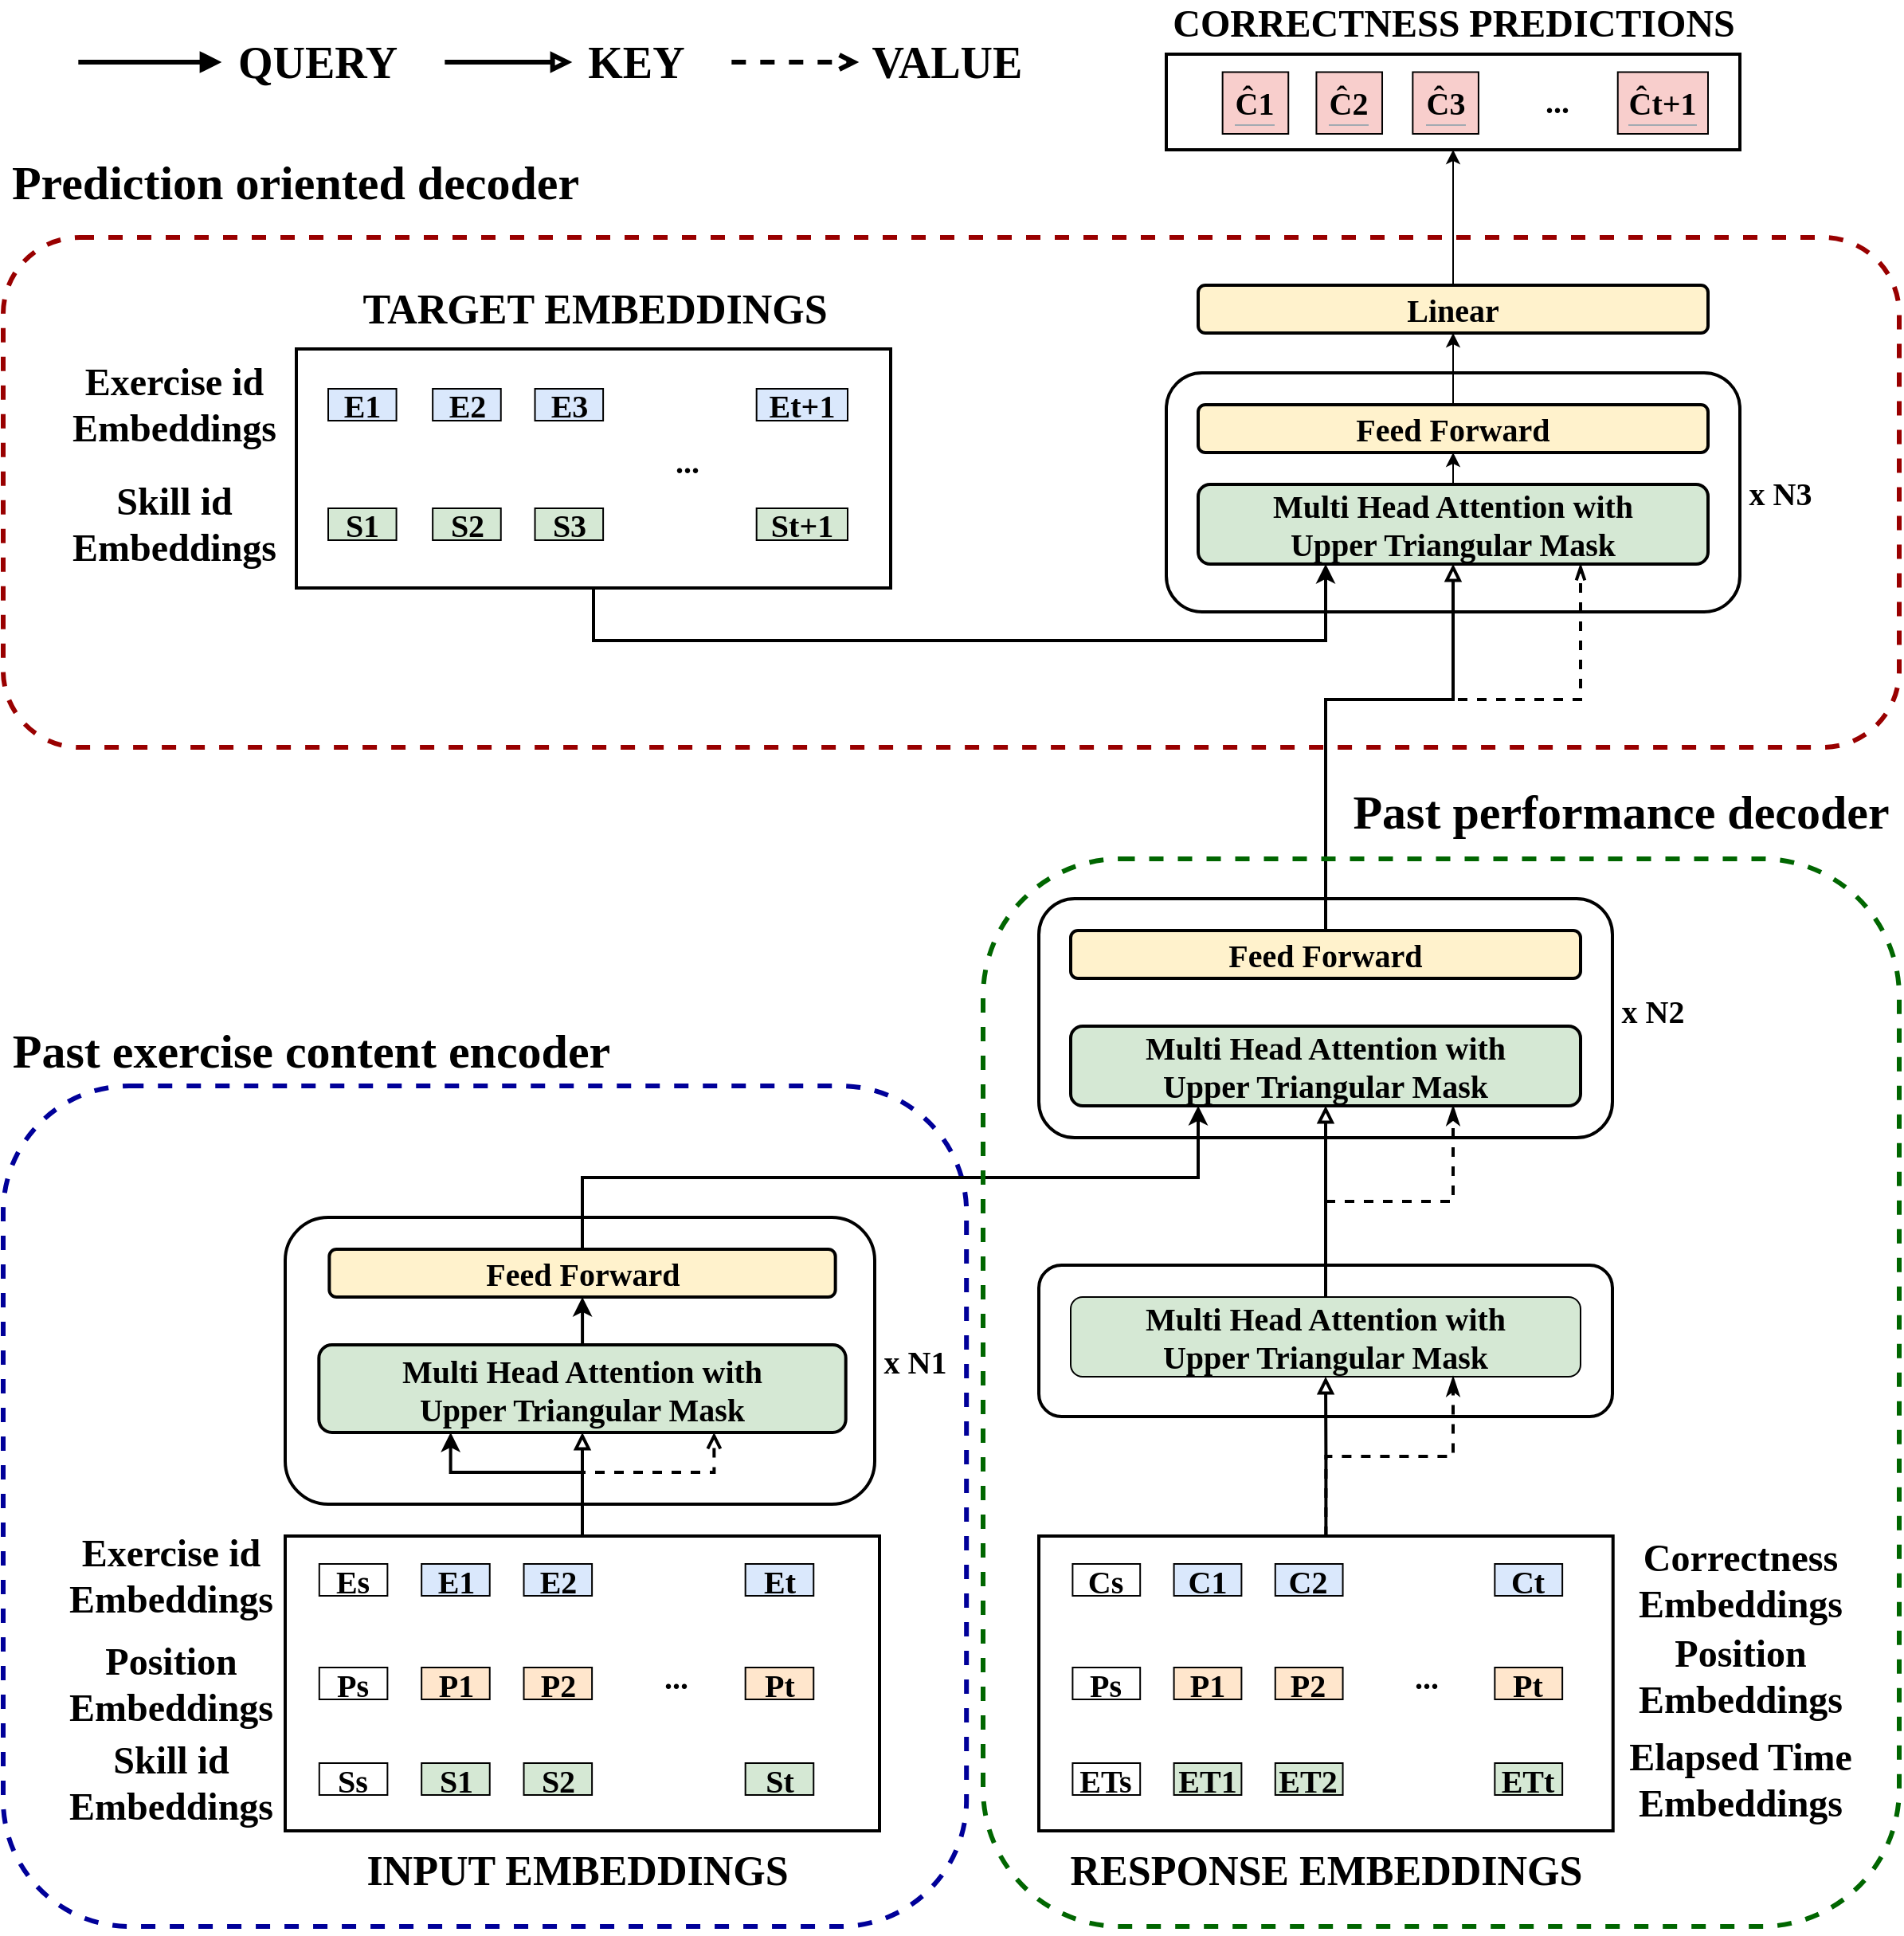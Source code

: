 <mxfile version="17.1.5" type="device"><diagram id="gwHiqtTbR_llykzqeibE" name="Page-1"><mxGraphModel dx="1730" dy="2024" grid="1" gridSize="10" guides="1" tooltips="1" connect="1" arrows="1" fold="1" page="1" pageScale="1" pageWidth="827" pageHeight="1169" math="0" shadow="0"><root><mxCell id="0"/><mxCell id="1" parent="0"/><mxCell id="Je82WPipfT4PYeHnBN-o-1" value="" style="rounded=1;whiteSpace=wrap;html=1;fillColor=none;strokeColor=#000099;strokeWidth=3;dashed=1;sketch=0;fontFamily=Times New Roman;fontSize=20;" vertex="1" parent="1"><mxGeometry x="560" y="-487.5" width="604.59" height="527.5" as="geometry"/></mxCell><mxCell id="Je82WPipfT4PYeHnBN-o-2" value="" style="rounded=0;whiteSpace=wrap;html=1;strokeColor=#000000;fontSize=20;fontStyle=1;sketch=0;fontFamily=Times New Roman;container=0;strokeWidth=2;" vertex="1" parent="1"><mxGeometry x="737" y="-205" width="373" height="185" as="geometry"/></mxCell><mxCell id="Je82WPipfT4PYeHnBN-o-3" value="" style="endArrow=block;html=1;rounded=0;fontFamily=Times New Roman;fontSize=28;strokeColor=#000000;endFill=1;fontStyle=1;strokeWidth=3;" edge="1" parent="1"><mxGeometry width="50" height="50" relative="1" as="geometry"><mxPoint x="607.16" y="-1130" as="sourcePoint"/><mxPoint x="697.16" y="-1130" as="targetPoint"/></mxGeometry></mxCell><mxCell id="Je82WPipfT4PYeHnBN-o-4" value="" style="endArrow=block;html=1;rounded=0;fontFamily=Times New Roman;fontSize=28;strokeColor=#000000;endFill=0;fontStyle=1;strokeWidth=3;" edge="1" parent="1"><mxGeometry width="50" height="50" relative="1" as="geometry"><mxPoint x="837.16" y="-1130" as="sourcePoint"/><mxPoint x="917.16" y="-1130" as="targetPoint"/></mxGeometry></mxCell><mxCell id="Je82WPipfT4PYeHnBN-o-5" value="" style="endArrow=open;html=1;rounded=0;dashed=1;fontFamily=Times New Roman;fontSize=28;strokeColor=#000000;endFill=0;fontStyle=1;strokeWidth=3;" edge="1" parent="1"><mxGeometry width="50" height="50" relative="1" as="geometry"><mxPoint x="1017.16" y="-1130" as="sourcePoint"/><mxPoint x="1097.16" y="-1130" as="targetPoint"/></mxGeometry></mxCell><mxCell id="Je82WPipfT4PYeHnBN-o-6" value="QUERY" style="text;html=1;align=center;verticalAlign=middle;resizable=0;points=[];autosize=1;strokeColor=none;fillColor=none;fontSize=28;fontStyle=1;fontFamily=Times New Roman;" vertex="1" parent="1"><mxGeometry x="697.0" y="-1150" width="120" height="40" as="geometry"/></mxCell><mxCell id="Je82WPipfT4PYeHnBN-o-7" value="KEY" style="text;html=1;align=center;verticalAlign=middle;resizable=0;points=[];autosize=1;strokeColor=none;fillColor=none;fontSize=28;fontStyle=1;fontFamily=Times New Roman;" vertex="1" parent="1"><mxGeometry x="917.16" y="-1150" width="80" height="40" as="geometry"/></mxCell><mxCell id="Je82WPipfT4PYeHnBN-o-8" value="VALUE" style="text;html=1;align=center;verticalAlign=middle;resizable=0;points=[];autosize=1;strokeColor=none;fillColor=none;fontSize=28;fontStyle=1;fontFamily=Times New Roman;" vertex="1" parent="1"><mxGeometry x="1097.34" y="-1150" width="110" height="40" as="geometry"/></mxCell><mxCell id="Je82WPipfT4PYeHnBN-o-9" style="edgeStyle=orthogonalEdgeStyle;rounded=0;orthogonalLoop=1;jettySize=auto;html=1;entryX=0.5;entryY=1;entryDx=0;entryDy=0;endArrow=classic;endFill=1;fontFamily=Times New Roman;fontSize=20;" edge="1" parent="1" source="Je82WPipfT4PYeHnBN-o-10" target="Je82WPipfT4PYeHnBN-o-13"><mxGeometry relative="1" as="geometry"/></mxCell><mxCell id="Je82WPipfT4PYeHnBN-o-10" value="&lt;span style=&quot;font-size: 20px;&quot;&gt;&lt;font style=&quot;font-size: 20px;&quot;&gt;Linear&lt;/font&gt;&lt;/span&gt;" style="rounded=1;whiteSpace=wrap;html=1;fillColor=#fff2cc;strokeColor=#000000;fontSize=20;fontStyle=1;fontFamily=Times New Roman;strokeWidth=2;" vertex="1" parent="1"><mxGeometry x="1310" y="-990" width="320" height="30" as="geometry"/></mxCell><mxCell id="Je82WPipfT4PYeHnBN-o-11" style="edgeStyle=orthogonalEdgeStyle;rounded=0;orthogonalLoop=1;jettySize=auto;html=1;entryX=0.5;entryY=1;entryDx=0;entryDy=0;endArrow=classic;endFill=1;fontFamily=Times New Roman;fontSize=20;" edge="1" parent="1" source="Je82WPipfT4PYeHnBN-o-67" target="Je82WPipfT4PYeHnBN-o-10"><mxGeometry relative="1" as="geometry"/></mxCell><mxCell id="Je82WPipfT4PYeHnBN-o-12" value="CORRECTNESS PREDICTIONS" style="text;html=1;align=center;verticalAlign=middle;resizable=0;points=[];autosize=1;strokeColor=none;fillColor=none;fontSize=24;fontStyle=1;fontFamily=Times New Roman;" vertex="1" parent="1"><mxGeometry x="1285.0" y="-1169" width="370" height="30" as="geometry"/></mxCell><mxCell id="Je82WPipfT4PYeHnBN-o-13" value="" style="rounded=0;whiteSpace=wrap;html=1;fillColor=none;strokeColor=#000000;fontSize=20;fontStyle=1;fontFamily=Times New Roman;strokeWidth=2;" vertex="1" parent="1"><mxGeometry x="1290" y="-1135" width="360" height="60" as="geometry"/></mxCell><mxCell id="Je82WPipfT4PYeHnBN-o-14" value="&lt;h1 id=&quot;firstHeading&quot; class=&quot;firstHeading mw-first-heading&quot; style=&quot;margin: 0px 0px 0.25em; padding: 0px; overflow: visible; border-bottom: 1px solid rgb(162, 169, 177); line-height: 1.3; font-size: 20px;&quot;&gt;&lt;font style=&quot;font-size: 20px;&quot;&gt;Ĉ1&lt;/font&gt;&lt;/h1&gt;" style="rounded=0;whiteSpace=wrap;html=1;fillColor=#f8cecc;strokeColor=#000000;fontSize=20;fontStyle=1;verticalAlign=top;fontFamily=Times New Roman;" vertex="1" parent="1"><mxGeometry x="1325.32" y="-1123.75" width="41.3" height="38.75" as="geometry"/></mxCell><mxCell id="Je82WPipfT4PYeHnBN-o-15" value="&lt;span style=&quot;font-size: 20px;&quot;&gt;&lt;font style=&quot;font-size: 20px;&quot;&gt;...&lt;/font&gt;&lt;/span&gt;" style="text;html=1;align=center;verticalAlign=top;resizable=0;points=[];autosize=1;strokeColor=none;fontSize=20;fontStyle=1;fontFamily=Times New Roman;" vertex="1" parent="1"><mxGeometry x="1519.671" y="-1123.75" width="30" height="30" as="geometry"/></mxCell><mxCell id="Je82WPipfT4PYeHnBN-o-16" value="&lt;h1 id=&quot;firstHeading&quot; class=&quot;firstHeading mw-first-heading&quot; style=&quot;margin: 0px 0px 0.25em; padding: 0px; overflow: visible; border-bottom: 1px solid rgb(162, 169, 177); line-height: 1.3; font-size: 20px;&quot;&gt;&lt;font style=&quot;font-size: 20px;&quot;&gt;Ĉ2&lt;/font&gt;&lt;/h1&gt;" style="rounded=0;whiteSpace=wrap;html=1;fillColor=#f8cecc;strokeColor=#000000;fontSize=20;fontStyle=1;verticalAlign=top;fontFamily=Times New Roman;" vertex="1" parent="1"><mxGeometry x="1384.21" y="-1123.75" width="41.3" height="38.75" as="geometry"/></mxCell><mxCell id="Je82WPipfT4PYeHnBN-o-17" value="&lt;h1 id=&quot;firstHeading&quot; class=&quot;firstHeading mw-first-heading&quot; style=&quot;margin: 0px 0px 0.25em; padding: 0px; overflow: visible; border-bottom: 1px solid rgb(162, 169, 177); line-height: 1.3; font-size: 20px;&quot;&gt;&lt;font style=&quot;font-size: 20px;&quot;&gt;Ĉ3&lt;/font&gt;&lt;/h1&gt;" style="rounded=0;whiteSpace=wrap;html=1;fillColor=#f8cecc;strokeColor=#000000;fontSize=20;fontStyle=1;verticalAlign=top;fontFamily=Times New Roman;" vertex="1" parent="1"><mxGeometry x="1444.67" y="-1123.75" width="41.3" height="38.75" as="geometry"/></mxCell><mxCell id="Je82WPipfT4PYeHnBN-o-18" value="&lt;h1 id=&quot;firstHeading&quot; class=&quot;firstHeading mw-first-heading&quot; style=&quot;margin: 0px 0px 0.25em ; padding: 0px ; overflow: visible ; border-bottom: 1px solid rgb(162 , 169 , 177) ; line-height: 1.3 ; font-size: 20px&quot;&gt;&lt;font style=&quot;font-size: 20px&quot;&gt;Ĉt+1&lt;/font&gt;&lt;/h1&gt;" style="rounded=0;whiteSpace=wrap;html=1;fillColor=#f8cecc;strokeColor=#000000;fontSize=20;fontStyle=1;verticalAlign=top;fontFamily=Times New Roman;" vertex="1" parent="1"><mxGeometry x="1573.37" y="-1123.75" width="56.63" height="38.75" as="geometry"/></mxCell><mxCell id="Je82WPipfT4PYeHnBN-o-19" value="Prediction oriented decoder" style="text;html=1;align=center;verticalAlign=middle;resizable=0;points=[];autosize=1;strokeColor=none;fillColor=none;fontSize=30;fontFamily=Times New Roman;fontStyle=1;container=1;" vertex="1" parent="1"><mxGeometry x="558.38" y="-1075" width="370" height="40" as="geometry"/></mxCell><mxCell id="Je82WPipfT4PYeHnBN-o-20" value="" style="rounded=1;whiteSpace=wrap;html=1;fillColor=none;strokeColor=#990000;strokeWidth=3;dashed=1;sketch=0;fontFamily=Times New Roman;fontSize=20;" vertex="1" parent="1"><mxGeometry x="560" y="-1020" width="1190" height="320" as="geometry"/></mxCell><mxCell id="Je82WPipfT4PYeHnBN-o-21" value="" style="rounded=1;whiteSpace=wrap;html=1;fillColor=none;strokeColor=#000000;fontSize=20;fontStyle=1;sketch=0;fontFamily=Times New Roman;strokeWidth=2;" vertex="1" parent="1"><mxGeometry x="737" y="-405" width="370" height="180" as="geometry"/></mxCell><mxCell id="Je82WPipfT4PYeHnBN-o-22" value="" style="rounded=1;whiteSpace=wrap;html=1;fillColor=none;strokeColor=#000000;fontSize=20;fontStyle=1;fontFamily=Times New Roman;strokeWidth=2;" vertex="1" parent="1"><mxGeometry x="1210" y="-605" width="360" height="150" as="geometry"/></mxCell><mxCell id="Je82WPipfT4PYeHnBN-o-23" value="Multi Head Attention with &lt;br style=&quot;font-size: 20px;&quot;&gt;&lt;span style=&quot;font-size: 20px;&quot;&gt;Upper Triangular Mask&lt;/span&gt;" style="rounded=1;whiteSpace=wrap;html=1;fillColor=#d5e8d4;fontSize=20;strokeColor=#000000;fontStyle=1;fontFamily=Times New Roman;strokeWidth=2;" vertex="1" parent="1"><mxGeometry x="1230" y="-525" width="320" height="50" as="geometry"/></mxCell><mxCell id="Je82WPipfT4PYeHnBN-o-24" style="edgeStyle=orthogonalEdgeStyle;rounded=0;orthogonalLoop=1;jettySize=auto;html=1;entryX=0.5;entryY=1;entryDx=0;entryDy=0;fontFamily=Times New Roman;fontSize=20;endArrow=block;endFill=0;strokeColor=#000000;strokeWidth=2;" edge="1" parent="1" source="Je82WPipfT4PYeHnBN-o-25" target="Je82WPipfT4PYeHnBN-o-66"><mxGeometry relative="1" as="geometry"><Array as="points"><mxPoint x="1390" y="-730"/><mxPoint x="1470" y="-730"/></Array></mxGeometry></mxCell><mxCell id="Je82WPipfT4PYeHnBN-o-25" value="&lt;span style=&quot;font-size: 20px;&quot;&gt;&lt;font style=&quot;font-size: 20px;&quot;&gt;Feed Forward&lt;/font&gt;&lt;/span&gt;" style="rounded=1;whiteSpace=wrap;html=1;fillColor=#fff2cc;strokeColor=#000000;fontSize=20;fontStyle=1;fontFamily=Times New Roman;strokeWidth=2;" vertex="1" parent="1"><mxGeometry x="1230" y="-585" width="320" height="30" as="geometry"/></mxCell><mxCell id="Je82WPipfT4PYeHnBN-o-26" style="edgeStyle=orthogonalEdgeStyle;rounded=0;orthogonalLoop=1;jettySize=auto;html=1;entryX=0.25;entryY=1;entryDx=0;entryDy=0;fontSize=20;exitX=0.5;exitY=0;exitDx=0;exitDy=0;strokeColor=#000000;fontStyle=1;fontFamily=Times New Roman;strokeWidth=2;" edge="1" parent="1" source="Je82WPipfT4PYeHnBN-o-28" target="Je82WPipfT4PYeHnBN-o-23"><mxGeometry relative="1" as="geometry"/></mxCell><mxCell id="Je82WPipfT4PYeHnBN-o-27" style="edgeStyle=orthogonalEdgeStyle;rounded=0;orthogonalLoop=1;jettySize=auto;html=1;entryX=0.5;entryY=1;entryDx=0;entryDy=0;fontSize=20;exitX=0.5;exitY=0;exitDx=0;exitDy=0;strokeColor=#000000;fontStyle=1;endArrow=block;endFill=0;fontFamily=Times New Roman;strokeWidth=2;" edge="1" parent="1" source="Je82WPipfT4PYeHnBN-o-161" target="Je82WPipfT4PYeHnBN-o-23"><mxGeometry relative="1" as="geometry"/></mxCell><mxCell id="Je82WPipfT4PYeHnBN-o-28" value="&lt;span style=&quot;font-size: 20px;&quot;&gt;&lt;font style=&quot;font-size: 20px;&quot;&gt;Feed Forward&lt;/font&gt;&lt;/span&gt;" style="rounded=1;whiteSpace=wrap;html=1;fillColor=#fff2cc;strokeColor=#000000;fontSize=20;fontStyle=1;sketch=0;fontFamily=Times New Roman;strokeWidth=2;" vertex="1" parent="1"><mxGeometry x="764.676" y="-385" width="317.647" height="30" as="geometry"/></mxCell><mxCell id="Je82WPipfT4PYeHnBN-o-29" style="edgeStyle=orthogonalEdgeStyle;rounded=0;orthogonalLoop=1;jettySize=auto;html=1;entryX=0.5;entryY=1;entryDx=0;entryDy=0;fontSize=20;strokeColor=#000000;fontStyle=1;sketch=0;fontFamily=Times New Roman;strokeWidth=2;" edge="1" parent="1" source="Je82WPipfT4PYeHnBN-o-30" target="Je82WPipfT4PYeHnBN-o-28"><mxGeometry relative="1" as="geometry"/></mxCell><mxCell id="Je82WPipfT4PYeHnBN-o-30" value="Multi Head Attention with &lt;br style=&quot;font-size: 20px;&quot;&gt;&lt;span style=&quot;font-size: 20px;&quot;&gt;Upper Triangular Mask&lt;/span&gt;" style="rounded=1;whiteSpace=wrap;html=1;fillColor=#d5e8d4;fontSize=20;strokeColor=#000000;fontStyle=1;sketch=0;fontFamily=Times New Roman;strokeWidth=2;" vertex="1" parent="1"><mxGeometry x="758.16" y="-325" width="330.68" height="55" as="geometry"/></mxCell><mxCell id="Je82WPipfT4PYeHnBN-o-31" value="Position&lt;br style=&quot;font-size: 24px;&quot;&gt;Embeddings" style="text;html=1;align=center;verticalAlign=middle;resizable=0;points=[];autosize=1;strokeColor=none;fillColor=none;fontSize=24;fontStyle=1;fontFamily=Times New Roman;" vertex="1" parent="1"><mxGeometry x="1579.998" y="-147.5" width="140" height="60" as="geometry"/></mxCell><mxCell id="Je82WPipfT4PYeHnBN-o-32" value="Elapsed Time&lt;br style=&quot;font-size: 24px;&quot;&gt;Embeddings" style="text;html=1;align=center;verticalAlign=middle;resizable=0;points=[];autosize=1;strokeColor=none;fillColor=none;fontSize=24;fontStyle=1;fontFamily=Times New Roman;" vertex="1" parent="1"><mxGeometry x="1569.998" y="-82.5" width="160" height="60" as="geometry"/></mxCell><mxCell id="Je82WPipfT4PYeHnBN-o-56" value="Correctness&lt;br style=&quot;font-size: 24px;&quot;&gt;Embeddings" style="text;html=1;align=center;verticalAlign=middle;resizable=0;points=[];autosize=1;strokeColor=none;fillColor=none;fontSize=24;fontStyle=1;fontFamily=Times New Roman;" vertex="1" parent="1"><mxGeometry x="1579.998" y="-207.5" width="140" height="60" as="geometry"/></mxCell><mxCell id="Je82WPipfT4PYeHnBN-o-57" value="x N2" style="text;html=1;align=center;verticalAlign=middle;resizable=0;points=[];autosize=1;strokeColor=none;fillColor=none;fontStyle=1;fontSize=20;fontFamily=Times New Roman;" vertex="1" parent="1"><mxGeometry x="1570.368" y="-550" width="50" height="30" as="geometry"/></mxCell><mxCell id="Je82WPipfT4PYeHnBN-o-58" value="x N1" style="text;html=1;align=center;verticalAlign=middle;resizable=0;points=[];autosize=1;strokeColor=none;fillColor=none;fontStyle=1;fontSize=20;sketch=0;fontFamily=Times New Roman;" vertex="1" parent="1"><mxGeometry x="1106.998" y="-330" width="50" height="30" as="geometry"/></mxCell><mxCell id="Je82WPipfT4PYeHnBN-o-59" style="edgeStyle=orthogonalEdgeStyle;rounded=0;orthogonalLoop=1;jettySize=auto;html=1;entryX=0.75;entryY=1;entryDx=0;entryDy=0;fontSize=20;strokeColor=#000000;fontStyle=1;endArrow=open;endFill=0;dashed=1;sketch=0;fontFamily=Times New Roman;strokeWidth=2;" edge="1" parent="1" source="Je82WPipfT4PYeHnBN-o-2" target="Je82WPipfT4PYeHnBN-o-30"><mxGeometry relative="1" as="geometry"><Array as="points"><mxPoint x="923" y="-245"/><mxPoint x="1006" y="-245"/></Array></mxGeometry></mxCell><mxCell id="Je82WPipfT4PYeHnBN-o-60" style="edgeStyle=orthogonalEdgeStyle;rounded=0;orthogonalLoop=1;jettySize=auto;html=1;entryX=0.5;entryY=1;entryDx=0;entryDy=0;fontSize=20;exitX=0.5;exitY=0;exitDx=0;exitDy=0;strokeColor=#000000;fontStyle=1;endArrow=block;endFill=0;sketch=0;fontFamily=Times New Roman;strokeWidth=2;" edge="1" parent="1" source="Je82WPipfT4PYeHnBN-o-2" target="Je82WPipfT4PYeHnBN-o-30"><mxGeometry relative="1" as="geometry"/></mxCell><mxCell id="Je82WPipfT4PYeHnBN-o-61" style="edgeStyle=orthogonalEdgeStyle;rounded=0;orthogonalLoop=1;jettySize=auto;html=1;entryX=0.25;entryY=1;entryDx=0;entryDy=0;fontSize=20;strokeColor=#000000;fontStyle=1;sketch=0;fontFamily=Times New Roman;strokeWidth=2;" edge="1" parent="1" source="Je82WPipfT4PYeHnBN-o-2" target="Je82WPipfT4PYeHnBN-o-30"><mxGeometry relative="1" as="geometry"><Array as="points"><mxPoint x="923" y="-245"/><mxPoint x="841" y="-245"/></Array></mxGeometry></mxCell><mxCell id="Je82WPipfT4PYeHnBN-o-62" value="RESPONSE EMBEDDINGS" style="text;html=1;align=center;verticalAlign=middle;resizable=0;points=[];autosize=1;strokeColor=none;fillColor=none;fontSize=26;fontStyle=1;fontFamily=Times New Roman;" vertex="1" parent="1"><mxGeometry x="1220.18" y="-15" width="340" height="40" as="geometry"/></mxCell><mxCell id="Je82WPipfT4PYeHnBN-o-63" value="INPUT EMBEDDINGS" style="text;html=1;align=center;verticalAlign=middle;resizable=0;points=[];autosize=1;strokeColor=none;fillColor=none;fontSize=26;fontStyle=1;sketch=0;fontFamily=Times New Roman;container=0;" vertex="1" parent="1"><mxGeometry x="779.84" y="-15" width="280" height="40" as="geometry"/></mxCell><mxCell id="Je82WPipfT4PYeHnBN-o-64" value="x N3" style="text;html=1;align=center;verticalAlign=middle;resizable=0;points=[];autosize=1;strokeColor=none;fillColor=none;fontStyle=1;fontSize=20;fontFamily=Times New Roman;" vertex="1" parent="1"><mxGeometry x="1649.998" y="-875" width="50" height="30" as="geometry"/></mxCell><mxCell id="Je82WPipfT4PYeHnBN-o-65" value="" style="rounded=1;whiteSpace=wrap;html=1;fillColor=none;strokeColor=#000000;fontSize=20;fontStyle=1;fontFamily=Times New Roman;strokeWidth=2;" vertex="1" parent="1"><mxGeometry x="1290" y="-935" width="360" height="150" as="geometry"/></mxCell><mxCell id="Je82WPipfT4PYeHnBN-o-66" value="Multi Head Attention with &lt;br style=&quot;font-size: 20px;&quot;&gt;&lt;span style=&quot;font-size: 20px;&quot;&gt;Upper Triangular Mask&lt;/span&gt;" style="rounded=1;whiteSpace=wrap;html=1;fillColor=#d5e8d4;fontSize=20;strokeColor=#000000;fontStyle=1;fontFamily=Times New Roman;strokeWidth=2;" vertex="1" parent="1"><mxGeometry x="1310" y="-865" width="320" height="50" as="geometry"/></mxCell><mxCell id="Je82WPipfT4PYeHnBN-o-67" value="&lt;span style=&quot;font-size: 20px;&quot;&gt;&lt;font style=&quot;font-size: 20px;&quot;&gt;Feed Forward&lt;/font&gt;&lt;/span&gt;" style="rounded=1;whiteSpace=wrap;html=1;fillColor=#fff2cc;strokeColor=#000000;fontSize=20;fontStyle=1;fontFamily=Times New Roman;strokeWidth=2;" vertex="1" parent="1"><mxGeometry x="1310" y="-915" width="320" height="30" as="geometry"/></mxCell><mxCell id="Je82WPipfT4PYeHnBN-o-68" style="edgeStyle=orthogonalEdgeStyle;rounded=0;orthogonalLoop=1;jettySize=auto;html=1;entryX=0.5;entryY=1;entryDx=0;entryDy=0;fontFamily=Times New Roman;fontSize=20;" edge="1" parent="1" source="Je82WPipfT4PYeHnBN-o-66" target="Je82WPipfT4PYeHnBN-o-67"><mxGeometry relative="1" as="geometry"/></mxCell><mxCell id="Je82WPipfT4PYeHnBN-o-69" style="edgeStyle=orthogonalEdgeStyle;rounded=0;sketch=0;orthogonalLoop=1;jettySize=auto;html=1;entryX=0.75;entryY=1;entryDx=0;entryDy=0;dashed=1;fontSize=20;endArrow=openThin;endFill=0;exitX=0.5;exitY=0;exitDx=0;exitDy=0;fontFamily=Times New Roman;strokeWidth=2;" edge="1" parent="1" source="Je82WPipfT4PYeHnBN-o-25" target="Je82WPipfT4PYeHnBN-o-66"><mxGeometry relative="1" as="geometry"><Array as="points"><mxPoint x="1390" y="-730"/><mxPoint x="1550" y="-730"/></Array><mxPoint x="920.5" y="-750.0" as="sourcePoint"/></mxGeometry></mxCell><mxCell id="Je82WPipfT4PYeHnBN-o-70" value="TARGET EMBEDDINGS" style="text;html=1;align=center;verticalAlign=middle;resizable=0;points=[];autosize=1;strokeColor=none;fillColor=none;fontSize=26;fontStyle=1;fontFamily=Times New Roman;" vertex="1" parent="1"><mxGeometry x="775.5" y="-995" width="310" height="40" as="geometry"/></mxCell><mxCell id="Je82WPipfT4PYeHnBN-o-71" value="Exercise id &lt;br style=&quot;font-size: 24px;&quot;&gt;Embeddings" style="text;html=1;align=center;verticalAlign=middle;resizable=0;points=[];autosize=1;strokeColor=none;fillColor=none;fontSize=24;fontStyle=1;fontFamily=Times New Roman;" vertex="1" parent="1"><mxGeometry x="597" y="-945" width="140" height="60" as="geometry"/></mxCell><mxCell id="Je82WPipfT4PYeHnBN-o-72" value="Skill id &lt;br style=&quot;font-size: 24px;&quot;&gt;Embeddings" style="text;html=1;align=center;verticalAlign=middle;resizable=0;points=[];autosize=1;strokeColor=none;fillColor=none;fontSize=24;fontStyle=1;fontFamily=Times New Roman;" vertex="1" parent="1"><mxGeometry x="597" y="-870" width="140" height="60" as="geometry"/></mxCell><mxCell id="Je82WPipfT4PYeHnBN-o-73" value="" style="rounded=0;whiteSpace=wrap;html=1;strokeColor=#000000;fontSize=20;fontStyle=1;container=0;fontFamily=Times New Roman;strokeWidth=2;" vertex="1" parent="1"><mxGeometry x="744" y="-950" width="373" height="150" as="geometry"/></mxCell><mxCell id="Je82WPipfT4PYeHnBN-o-74" style="edgeStyle=orthogonalEdgeStyle;rounded=0;orthogonalLoop=1;jettySize=auto;html=1;entryX=0.25;entryY=1;entryDx=0;entryDy=0;fontSize=20;strokeColor=#000000;fontStyle=1;exitX=0.5;exitY=1;exitDx=0;exitDy=0;fontFamily=Times New Roman;strokeWidth=2;" edge="1" parent="1" source="Je82WPipfT4PYeHnBN-o-73" target="Je82WPipfT4PYeHnBN-o-66"><mxGeometry relative="1" as="geometry"><mxPoint x="1390" y="-715.0" as="targetPoint"/><Array as="points"><mxPoint x="931" y="-767"/><mxPoint x="1390" y="-767"/></Array></mxGeometry></mxCell><mxCell id="Je82WPipfT4PYeHnBN-o-75" value="E2" style="rounded=0;whiteSpace=wrap;html=1;fillColor=#dae8fc;strokeColor=#000000;fontSize=20;fontStyle=1;fontFamily=Times New Roman;" vertex="1" parent="1"><mxGeometry x="829.58" y="-925" width="42.791" height="20" as="geometry"/></mxCell><mxCell id="Je82WPipfT4PYeHnBN-o-76" value="E3" style="rounded=0;whiteSpace=wrap;html=1;fillColor=#dae8fc;strokeColor=#000000;fontSize=20;fontStyle=1;fontFamily=Times New Roman;" vertex="1" parent="1"><mxGeometry x="893.767" y="-925" width="42.791" height="20" as="geometry"/></mxCell><mxCell id="Je82WPipfT4PYeHnBN-o-77" value="Et+1" style="rounded=0;whiteSpace=wrap;html=1;fillColor=#dae8fc;strokeColor=#000000;fontSize=20;fontStyle=1;fontFamily=Times New Roman;" vertex="1" parent="1"><mxGeometry x="1032.84" y="-925" width="57.16" height="20" as="geometry"/></mxCell><mxCell id="Je82WPipfT4PYeHnBN-o-78" value="S2" style="rounded=0;whiteSpace=wrap;html=1;fillColor=#d5e8d4;strokeColor=#000000;fontSize=20;fontStyle=1;fontFamily=Times New Roman;" vertex="1" parent="1"><mxGeometry x="829.58" y="-850" width="42.791" height="20" as="geometry"/></mxCell><mxCell id="Je82WPipfT4PYeHnBN-o-79" value="S3" style="rounded=0;whiteSpace=wrap;html=1;fillColor=#d5e8d4;strokeColor=#000000;fontSize=20;fontStyle=1;fontFamily=Times New Roman;" vertex="1" parent="1"><mxGeometry x="893.767" y="-850" width="42.791" height="20" as="geometry"/></mxCell><mxCell id="Je82WPipfT4PYeHnBN-o-80" value="St+1" style="rounded=0;whiteSpace=wrap;html=1;fillColor=#d5e8d4;strokeColor=#000000;fontSize=20;fontStyle=1;fontFamily=Times New Roman;" vertex="1" parent="1"><mxGeometry x="1032.84" y="-850" width="57.16" height="20" as="geometry"/></mxCell><mxCell id="Je82WPipfT4PYeHnBN-o-81" value="" style="shape=image;html=1;verticalAlign=top;verticalLabelPosition=bottom;labelBackgroundColor=#ffffff;imageAspect=0;aspect=fixed;image=https://cdn3.iconfinder.com/data/icons/user-interface-169/32/plus-128.png;fillColor=none;strokeColor=#000000;fontSize=20;fontStyle=1;fontFamily=Times New Roman;" vertex="1" parent="1"><mxGeometry x="840.278" y="-886.25" width="19.565" height="19.565" as="geometry"/></mxCell><mxCell id="Je82WPipfT4PYeHnBN-o-82" value="" style="shape=image;html=1;verticalAlign=top;verticalLabelPosition=bottom;labelBackgroundColor=#ffffff;imageAspect=0;aspect=fixed;image=https://cdn3.iconfinder.com/data/icons/user-interface-169/32/plus-128.png;fillColor=none;strokeColor=#000000;fontSize=20;fontStyle=1;fontFamily=Times New Roman;" vertex="1" parent="1"><mxGeometry x="904.464" y="-886.25" width="19.565" height="19.565" as="geometry"/></mxCell><mxCell id="Je82WPipfT4PYeHnBN-o-83" value="&lt;span style=&quot;font-size: 20px;&quot;&gt;&lt;font style=&quot;font-size: 20px;&quot;&gt;...&lt;/font&gt;&lt;/span&gt;" style="text;html=1;align=center;verticalAlign=middle;resizable=0;points=[];autosize=1;strokeColor=none;fillColor=none;fontSize=20;fontStyle=1;fontFamily=Times New Roman;" vertex="1" parent="1"><mxGeometry x="974.001" y="-895" width="30" height="30" as="geometry"/></mxCell><mxCell id="Je82WPipfT4PYeHnBN-o-84" value="Past performance decoder" style="text;html=1;align=center;verticalAlign=middle;resizable=0;points=[];autosize=1;strokeColor=none;fillColor=none;fontSize=30;fontFamily=Times New Roman;fontStyle=1" vertex="1" parent="1"><mxGeometry x="1400" y="-680" width="350" height="40" as="geometry"/></mxCell><mxCell id="Je82WPipfT4PYeHnBN-o-100" value="E1" style="rounded=0;whiteSpace=wrap;html=1;fillColor=#dae8fc;strokeColor=#000000;fontSize=20;fontStyle=1;sketch=0;fontFamily=Times New Roman;container=0;" vertex="1" parent="1"><mxGeometry x="822.58" y="-187.5" width="42.791" height="20" as="geometry"/></mxCell><mxCell id="Je82WPipfT4PYeHnBN-o-101" value="E2" style="rounded=0;whiteSpace=wrap;html=1;fillColor=#dae8fc;strokeColor=#000000;fontSize=20;fontStyle=1;sketch=0;fontFamily=Times New Roman;container=0;" vertex="1" parent="1"><mxGeometry x="886.767" y="-187.5" width="42.791" height="20" as="geometry"/></mxCell><mxCell id="Je82WPipfT4PYeHnBN-o-102" value="Et" style="rounded=0;whiteSpace=wrap;html=1;fillColor=#dae8fc;strokeColor=#000000;fontSize=20;fontStyle=1;sketch=0;fontFamily=Times New Roman;container=0;" vertex="1" parent="1"><mxGeometry x="1025.836" y="-187.5" width="42.791" height="20" as="geometry"/></mxCell><mxCell id="Je82WPipfT4PYeHnBN-o-103" value="P1" style="rounded=0;whiteSpace=wrap;html=1;fillColor=#ffe6cc;strokeColor=#000000;fontSize=20;fontStyle=1;sketch=0;fontFamily=Times New Roman;container=0;" vertex="1" parent="1"><mxGeometry x="822.58" y="-122.5" width="42.791" height="20" as="geometry"/></mxCell><mxCell id="Je82WPipfT4PYeHnBN-o-104" value="P2" style="rounded=0;whiteSpace=wrap;html=1;fillColor=#ffe6cc;strokeColor=#000000;fontSize=20;fontStyle=1;sketch=0;fontFamily=Times New Roman;container=0;" vertex="1" parent="1"><mxGeometry x="886.767" y="-122.5" width="42.791" height="20" as="geometry"/></mxCell><mxCell id="Je82WPipfT4PYeHnBN-o-105" value="Pt" style="rounded=0;whiteSpace=wrap;html=1;fillColor=#ffe6cc;strokeColor=#000000;fontSize=20;fontStyle=1;sketch=0;fontFamily=Times New Roman;container=0;" vertex="1" parent="1"><mxGeometry x="1025.836" y="-122.5" width="42.791" height="20" as="geometry"/></mxCell><mxCell id="Je82WPipfT4PYeHnBN-o-106" value="S1" style="rounded=0;whiteSpace=wrap;html=1;fillColor=#d5e8d4;strokeColor=#000000;fontSize=20;fontStyle=1;sketch=0;fontFamily=Times New Roman;container=0;" vertex="1" parent="1"><mxGeometry x="822.58" y="-62.5" width="42.791" height="20" as="geometry"/></mxCell><mxCell id="Je82WPipfT4PYeHnBN-o-107" value="S2" style="rounded=0;whiteSpace=wrap;html=1;fillColor=#d5e8d4;strokeColor=#000000;fontSize=20;fontStyle=1;sketch=0;fontFamily=Times New Roman;container=0;" vertex="1" parent="1"><mxGeometry x="886.767" y="-62.5" width="42.791" height="20" as="geometry"/></mxCell><mxCell id="Je82WPipfT4PYeHnBN-o-108" value="St" style="rounded=0;whiteSpace=wrap;html=1;fillColor=#d5e8d4;strokeColor=#000000;fontSize=20;fontStyle=1;sketch=0;fontFamily=Times New Roman;container=0;" vertex="1" parent="1"><mxGeometry x="1025.836" y="-62.5" width="42.791" height="20" as="geometry"/></mxCell><mxCell id="Je82WPipfT4PYeHnBN-o-109" value="" style="shape=image;html=1;verticalAlign=top;verticalLabelPosition=bottom;labelBackgroundColor=#ffffff;imageAspect=0;aspect=fixed;image=https://cdn3.iconfinder.com/data/icons/user-interface-169/32/plus-128.png;fillColor=none;strokeColor=#000000;fontSize=20;fontStyle=1;sketch=0;fontFamily=Times New Roman;container=0;" vertex="1" parent="1"><mxGeometry x="833.278" y="-152.5" width="19.565" height="19.565" as="geometry"/></mxCell><mxCell id="Je82WPipfT4PYeHnBN-o-110" value="" style="shape=image;html=1;verticalAlign=top;verticalLabelPosition=bottom;labelBackgroundColor=#ffffff;imageAspect=0;aspect=fixed;image=https://cdn3.iconfinder.com/data/icons/user-interface-169/32/plus-128.png;fillColor=none;strokeColor=#000000;fontSize=20;fontStyle=1;sketch=0;fontFamily=Times New Roman;container=0;" vertex="1" parent="1"><mxGeometry x="897.464" y="-152.5" width="19.565" height="19.565" as="geometry"/></mxCell><mxCell id="Je82WPipfT4PYeHnBN-o-111" value="" style="shape=image;html=1;verticalAlign=top;verticalLabelPosition=bottom;labelBackgroundColor=#ffffff;imageAspect=0;aspect=fixed;image=https://cdn3.iconfinder.com/data/icons/user-interface-169/32/plus-128.png;fillColor=none;strokeColor=#000000;fontSize=20;fontStyle=1;sketch=0;fontFamily=Times New Roman;container=0;" vertex="1" parent="1"><mxGeometry x="1036.534" y="-152.5" width="19.565" height="19.565" as="geometry"/></mxCell><mxCell id="Je82WPipfT4PYeHnBN-o-112" value="" style="shape=image;html=1;verticalAlign=top;verticalLabelPosition=bottom;labelBackgroundColor=#ffffff;imageAspect=0;aspect=fixed;image=https://cdn3.iconfinder.com/data/icons/user-interface-169/32/plus-128.png;fillColor=none;strokeColor=#000000;fontSize=20;fontStyle=1;sketch=0;fontFamily=Times New Roman;container=0;" vertex="1" parent="1"><mxGeometry x="833.278" y="-92.5" width="19.565" height="19.565" as="geometry"/></mxCell><mxCell id="Je82WPipfT4PYeHnBN-o-113" value="" style="shape=image;html=1;verticalAlign=top;verticalLabelPosition=bottom;labelBackgroundColor=#ffffff;imageAspect=0;aspect=fixed;image=https://cdn3.iconfinder.com/data/icons/user-interface-169/32/plus-128.png;fillColor=none;strokeColor=#000000;fontSize=20;fontStyle=1;sketch=0;fontFamily=Times New Roman;container=0;" vertex="1" parent="1"><mxGeometry x="897.464" y="-92.5" width="19.565" height="19.565" as="geometry"/></mxCell><mxCell id="Je82WPipfT4PYeHnBN-o-114" value="" style="shape=image;html=1;verticalAlign=top;verticalLabelPosition=bottom;labelBackgroundColor=#ffffff;imageAspect=0;aspect=fixed;image=https://cdn3.iconfinder.com/data/icons/user-interface-169/32/plus-128.png;fillColor=none;strokeColor=#000000;fontSize=20;fontStyle=1;sketch=0;fontFamily=Times New Roman;container=0;" vertex="1" parent="1"><mxGeometry x="1036.534" y="-92.5" width="19.565" height="19.565" as="geometry"/></mxCell><mxCell id="Je82WPipfT4PYeHnBN-o-115" value="&lt;font style=&quot;font-size: 20px;&quot;&gt;...&lt;/font&gt;" style="text;html=1;align=center;verticalAlign=middle;resizable=0;points=[];autosize=1;strokeColor=none;fillColor=none;fontSize=20;fontStyle=1;sketch=0;fontFamily=Times New Roman;container=0;" vertex="1" parent="1"><mxGeometry x="966.65" y="-132.5" width="30" height="30" as="geometry"/></mxCell><mxCell id="Je82WPipfT4PYeHnBN-o-116" value="Es" style="rounded=0;whiteSpace=wrap;html=1;strokeColor=#000000;fontSize=20;fontStyle=1;sketch=0;fontFamily=Times New Roman;container=0;" vertex="1" parent="1"><mxGeometry x="758.394" y="-187.5" width="42.791" height="20" as="geometry"/></mxCell><mxCell id="Je82WPipfT4PYeHnBN-o-117" value="Ps" style="rounded=0;whiteSpace=wrap;html=1;strokeColor=#000000;fontSize=20;fontStyle=1;sketch=0;fontFamily=Times New Roman;container=0;" vertex="1" parent="1"><mxGeometry x="758.394" y="-122.5" width="42.791" height="20" as="geometry"/></mxCell><mxCell id="Je82WPipfT4PYeHnBN-o-118" value="Ss" style="rounded=0;whiteSpace=wrap;html=1;strokeColor=#000000;fontSize=20;fontStyle=1;sketch=0;fontFamily=Times New Roman;container=0;" vertex="1" parent="1"><mxGeometry x="758.394" y="-62.5" width="42.791" height="20" as="geometry"/></mxCell><mxCell id="Je82WPipfT4PYeHnBN-o-119" value="" style="group;fontFamily=Times New Roman;fontSize=20;" vertex="1" connectable="0" parent="1"><mxGeometry x="620" y="-450" width="527" height="495" as="geometry"/></mxCell><mxCell id="Je82WPipfT4PYeHnBN-o-125" value="Skill id &lt;br style=&quot;font-size: 24px;&quot;&gt;Embeddings" style="text;html=1;align=center;verticalAlign=middle;resizable=0;points=[];autosize=1;strokeColor=none;fillColor=none;fontSize=24;fontStyle=1;sketch=0;fontFamily=Times New Roman;container=0;" vertex="1" parent="Je82WPipfT4PYeHnBN-o-119"><mxGeometry x="-25" y="370" width="140" height="60" as="geometry"/></mxCell><mxCell id="Je82WPipfT4PYeHnBN-o-126" value="Exercise id &lt;br style=&quot;font-size: 24px;&quot;&gt;Embeddings" style="text;html=1;align=center;verticalAlign=middle;resizable=0;points=[];autosize=1;strokeColor=none;fillColor=none;fontSize=24;fontStyle=1;sketch=0;fontFamily=Times New Roman;container=0;" vertex="1" parent="Je82WPipfT4PYeHnBN-o-119"><mxGeometry x="-25" y="240" width="140" height="60" as="geometry"/></mxCell><mxCell id="Je82WPipfT4PYeHnBN-o-127" value="" style="shape=image;html=1;verticalAlign=top;verticalLabelPosition=bottom;labelBackgroundColor=#ffffff;imageAspect=0;aspect=fixed;image=https://cdn3.iconfinder.com/data/icons/user-interface-169/32/plus-128.png;fillColor=none;strokeColor=#000000;fontSize=20;fontStyle=1;sketch=0;fontFamily=Times New Roman;container=0;" vertex="1" parent="1"><mxGeometry x="769.092" y="-152.5" width="19.565" height="19.565" as="geometry"/></mxCell><mxCell id="Je82WPipfT4PYeHnBN-o-128" value="" style="shape=image;html=1;verticalAlign=top;verticalLabelPosition=bottom;labelBackgroundColor=#ffffff;imageAspect=0;aspect=fixed;image=https://cdn3.iconfinder.com/data/icons/user-interface-169/32/plus-128.png;fillColor=none;strokeColor=#000000;fontSize=20;fontStyle=1;sketch=0;fontFamily=Times New Roman;container=0;" vertex="1" parent="1"><mxGeometry x="769.092" y="-92.5" width="19.565" height="19.565" as="geometry"/></mxCell><mxCell id="Je82WPipfT4PYeHnBN-o-147" value="" style="group;fontSize=20;fontFamily=Times New Roman;" vertex="1" connectable="0" parent="1"><mxGeometry x="764.0" y="-925" width="42.791" height="88.75" as="geometry"/></mxCell><mxCell id="Je82WPipfT4PYeHnBN-o-148" value="E1" style="rounded=0;whiteSpace=wrap;html=1;fillColor=#dae8fc;strokeColor=#000000;fontSize=20;fontStyle=1;fontFamily=Times New Roman;" vertex="1" parent="Je82WPipfT4PYeHnBN-o-147"><mxGeometry width="42.791" height="20" as="geometry"/></mxCell><mxCell id="Je82WPipfT4PYeHnBN-o-149" value="S1" style="rounded=0;whiteSpace=wrap;html=1;fillColor=#d5e8d4;strokeColor=#000000;fontSize=20;fontStyle=1;fontFamily=Times New Roman;" vertex="1" parent="Je82WPipfT4PYeHnBN-o-147"><mxGeometry y="75" width="42.791" height="20" as="geometry"/></mxCell><mxCell id="Je82WPipfT4PYeHnBN-o-150" value="" style="shape=image;html=1;verticalAlign=top;verticalLabelPosition=bottom;labelBackgroundColor=#ffffff;imageAspect=0;aspect=fixed;image=https://cdn3.iconfinder.com/data/icons/user-interface-169/32/plus-128.png;fillColor=none;strokeColor=#000000;fontSize=20;fontStyle=1;fontFamily=Times New Roman;" vertex="1" parent="Je82WPipfT4PYeHnBN-o-147"><mxGeometry x="10.698" y="38.75" width="19.565" height="19.565" as="geometry"/></mxCell><mxCell id="Je82WPipfT4PYeHnBN-o-151" value="" style="shape=image;html=1;verticalAlign=top;verticalLabelPosition=bottom;labelBackgroundColor=#ffffff;imageAspect=0;aspect=fixed;image=https://cdn3.iconfinder.com/data/icons/user-interface-169/32/plus-128.png;fillColor=none;strokeColor=#000000;fontSize=20;fontStyle=1;fontFamily=Times New Roman;" vertex="1" parent="1"><mxGeometry x="1051.634" y="-886.25" width="19.565" height="19.565" as="geometry"/></mxCell><mxCell id="Je82WPipfT4PYeHnBN-o-157" value="" style="edgeStyle=orthogonalEdgeStyle;rounded=0;orthogonalLoop=1;jettySize=auto;html=1;entryX=0.75;entryY=1;entryDx=0;entryDy=0;fontSize=20;strokeColor=#000000;fontStyle=1;dashed=1;endArrow=classicThin;endFill=1;exitX=0.5;exitY=0;exitDx=0;exitDy=0;fontFamily=Times New Roman;strokeWidth=2;" edge="1" parent="1" source="Je82WPipfT4PYeHnBN-o-161" target="Je82WPipfT4PYeHnBN-o-23"><mxGeometry relative="1" as="geometry"><mxPoint x="1390.184" y="-205" as="sourcePoint"/><mxPoint x="1470" y="-475" as="targetPoint"/></mxGeometry></mxCell><mxCell id="Je82WPipfT4PYeHnBN-o-158" value="Position&lt;br style=&quot;font-size: 24px;&quot;&gt;Embeddings" style="text;html=1;align=center;verticalAlign=middle;resizable=0;points=[];autosize=1;strokeColor=none;fillColor=none;fontSize=24;fontStyle=1;sketch=0;fontFamily=Times New Roman;container=0;" vertex="1" parent="1"><mxGeometry x="595" y="-142.5" width="140" height="60" as="geometry"/></mxCell><mxCell id="Je82WPipfT4PYeHnBN-o-159" value="Past exercise content encoder" style="text;html=1;align=center;verticalAlign=middle;resizable=0;points=[];autosize=1;strokeColor=none;fillColor=none;fontSize=30;fontFamily=Times New Roman;fontStyle=1" vertex="1" parent="1"><mxGeometry x="558.38" y="-530" width="390" height="40" as="geometry"/></mxCell><mxCell id="Je82WPipfT4PYeHnBN-o-160" value="" style="rounded=1;whiteSpace=wrap;html=1;fillColor=none;strokeColor=#000000;fontSize=20;fontStyle=1;fontFamily=Times New Roman;strokeWidth=2;" vertex="1" parent="1"><mxGeometry x="1210" y="-375" width="360" height="95" as="geometry"/></mxCell><mxCell id="Je82WPipfT4PYeHnBN-o-161" value="Multi Head Attention with &lt;br style=&quot;font-size: 20px;&quot;&gt;&lt;span style=&quot;font-size: 20px;&quot;&gt;Upper Triangular Mask&lt;/span&gt;" style="rounded=1;whiteSpace=wrap;html=1;fillColor=#d5e8d4;fontSize=20;strokeColor=#000000;fontStyle=1;fontFamily=Times New Roman;" vertex="1" parent="1"><mxGeometry x="1230" y="-355" width="320" height="50" as="geometry"/></mxCell><mxCell id="Je82WPipfT4PYeHnBN-o-162" value="" style="edgeStyle=orthogonalEdgeStyle;rounded=0;orthogonalLoop=1;jettySize=auto;html=1;entryX=0.75;entryY=1;entryDx=0;entryDy=0;fontSize=20;strokeColor=#000000;fontStyle=1;dashed=1;endArrow=classicThin;endFill=1;exitX=0.5;exitY=0;exitDx=0;exitDy=0;fontFamily=Times New Roman;strokeWidth=2;" edge="1" parent="1" source="Je82WPipfT4PYeHnBN-o-34" target="Je82WPipfT4PYeHnBN-o-161"><mxGeometry relative="1" as="geometry"><mxPoint x="1400" y="-345" as="sourcePoint"/><mxPoint x="1480" y="-465" as="targetPoint"/></mxGeometry></mxCell><mxCell id="Je82WPipfT4PYeHnBN-o-163" style="edgeStyle=orthogonalEdgeStyle;rounded=0;orthogonalLoop=1;jettySize=auto;html=1;entryX=0.5;entryY=1;entryDx=0;entryDy=0;fontSize=20;exitX=0.5;exitY=0;exitDx=0;exitDy=0;strokeColor=#000000;fontStyle=1;endArrow=block;endFill=0;fontFamily=Times New Roman;strokeWidth=2;" edge="1" parent="1" source="Je82WPipfT4PYeHnBN-o-34" target="Je82WPipfT4PYeHnBN-o-161"><mxGeometry relative="1" as="geometry"><mxPoint x="1400" y="-345" as="sourcePoint"/><mxPoint x="1400" y="-465" as="targetPoint"/></mxGeometry></mxCell><mxCell id="Je82WPipfT4PYeHnBN-o-34" value="" style="rounded=0;whiteSpace=wrap;html=1;strokeColor=#000000;fontSize=20;fontStyle=1;fontFamily=Times New Roman;strokeWidth=2;" vertex="1" parent="1"><mxGeometry x="1210" y="-205" width="360.37" height="185" as="geometry"/></mxCell><mxCell id="Je82WPipfT4PYeHnBN-o-35" value="C1" style="rounded=0;whiteSpace=wrap;html=1;fillColor=#dae8fc;strokeColor=#000000;fontSize=20;fontStyle=1;fontFamily=Times New Roman;" vertex="1" parent="1"><mxGeometry x="1294.793" y="-187.5" width="42.396" height="20" as="geometry"/></mxCell><mxCell id="Je82WPipfT4PYeHnBN-o-36" value="C2" style="rounded=0;whiteSpace=wrap;html=1;fillColor=#dae8fc;strokeColor=#000000;fontSize=20;fontStyle=1;fontFamily=Times New Roman;" vertex="1" parent="1"><mxGeometry x="1358.387" y="-187.5" width="42.396" height="20" as="geometry"/></mxCell><mxCell id="Je82WPipfT4PYeHnBN-o-37" value="Ct" style="rounded=0;whiteSpace=wrap;html=1;fillColor=#dae8fc;strokeColor=#000000;fontSize=20;fontStyle=1;fontFamily=Times New Roman;" vertex="1" parent="1"><mxGeometry x="1496.175" y="-187.5" width="42.396" height="20" as="geometry"/></mxCell><mxCell id="Je82WPipfT4PYeHnBN-o-38" value="P1" style="rounded=0;whiteSpace=wrap;html=1;fillColor=#ffe6cc;strokeColor=#000000;fontSize=20;fontStyle=1;fontFamily=Times New Roman;" vertex="1" parent="1"><mxGeometry x="1294.793" y="-122.5" width="42.396" height="20" as="geometry"/></mxCell><mxCell id="Je82WPipfT4PYeHnBN-o-39" value="P2" style="rounded=0;whiteSpace=wrap;html=1;fillColor=#ffe6cc;strokeColor=#000000;fontSize=20;fontStyle=1;fontFamily=Times New Roman;" vertex="1" parent="1"><mxGeometry x="1358.387" y="-122.5" width="42.396" height="20" as="geometry"/></mxCell><mxCell id="Je82WPipfT4PYeHnBN-o-40" value="Pt" style="rounded=0;whiteSpace=wrap;html=1;fillColor=#ffe6cc;strokeColor=#000000;fontSize=20;fontStyle=1;fontFamily=Times New Roman;" vertex="1" parent="1"><mxGeometry x="1496.175" y="-122.5" width="42.396" height="20" as="geometry"/></mxCell><mxCell id="Je82WPipfT4PYeHnBN-o-41" value="ET1" style="rounded=0;whiteSpace=wrap;html=1;fillColor=#d5e8d4;strokeColor=#000000;fontSize=20;fontStyle=1;fontFamily=Times New Roman;" vertex="1" parent="1"><mxGeometry x="1294.793" y="-62.5" width="42.396" height="20" as="geometry"/></mxCell><mxCell id="Je82WPipfT4PYeHnBN-o-42" value="ET2" style="rounded=0;whiteSpace=wrap;html=1;fillColor=#d5e8d4;strokeColor=#000000;fontSize=20;fontStyle=1;fontFamily=Times New Roman;" vertex="1" parent="1"><mxGeometry x="1358.387" y="-62.5" width="42.396" height="20" as="geometry"/></mxCell><mxCell id="Je82WPipfT4PYeHnBN-o-43" value="ETt" style="rounded=0;whiteSpace=wrap;html=1;fillColor=#d5e8d4;strokeColor=#000000;fontSize=20;fontStyle=1;fontFamily=Times New Roman;" vertex="1" parent="1"><mxGeometry x="1496.175" y="-62.5" width="42.396" height="20" as="geometry"/></mxCell><mxCell id="Je82WPipfT4PYeHnBN-o-44" value="" style="shape=image;html=1;verticalAlign=top;verticalLabelPosition=bottom;labelBackgroundColor=#ffffff;imageAspect=0;aspect=fixed;image=https://cdn3.iconfinder.com/data/icons/user-interface-169/32/plus-128.png;fillColor=none;strokeColor=#000000;fontSize=20;fontStyle=1;fontFamily=Times New Roman;" vertex="1" parent="1"><mxGeometry x="1305.392" y="-152.5" width="20" height="20" as="geometry"/></mxCell><mxCell id="Je82WPipfT4PYeHnBN-o-45" value="" style="shape=image;html=1;verticalAlign=top;verticalLabelPosition=bottom;labelBackgroundColor=#ffffff;imageAspect=0;aspect=fixed;image=https://cdn3.iconfinder.com/data/icons/user-interface-169/32/plus-128.png;fillColor=none;strokeColor=#000000;fontSize=20;fontStyle=1;fontFamily=Times New Roman;" vertex="1" parent="1"><mxGeometry x="1368.986" y="-152.5" width="20" height="20" as="geometry"/></mxCell><mxCell id="Je82WPipfT4PYeHnBN-o-46" value="" style="shape=image;html=1;verticalAlign=top;verticalLabelPosition=bottom;labelBackgroundColor=#ffffff;imageAspect=0;aspect=fixed;image=https://cdn3.iconfinder.com/data/icons/user-interface-169/32/plus-128.png;fillColor=none;strokeColor=#000000;fontSize=20;fontStyle=1;fontFamily=Times New Roman;" vertex="1" parent="1"><mxGeometry x="1506.774" y="-152.5" width="20" height="20" as="geometry"/></mxCell><mxCell id="Je82WPipfT4PYeHnBN-o-47" value="" style="shape=image;html=1;verticalAlign=top;verticalLabelPosition=bottom;labelBackgroundColor=#ffffff;imageAspect=0;aspect=fixed;image=https://cdn3.iconfinder.com/data/icons/user-interface-169/32/plus-128.png;fillColor=none;strokeColor=#000000;fontSize=20;fontStyle=1;fontFamily=Times New Roman;" vertex="1" parent="1"><mxGeometry x="1305.392" y="-92.5" width="20" height="20" as="geometry"/></mxCell><mxCell id="Je82WPipfT4PYeHnBN-o-48" value="" style="shape=image;html=1;verticalAlign=top;verticalLabelPosition=bottom;labelBackgroundColor=#ffffff;imageAspect=0;aspect=fixed;image=https://cdn3.iconfinder.com/data/icons/user-interface-169/32/plus-128.png;fillColor=none;strokeColor=#000000;fontSize=20;fontStyle=1;fontFamily=Times New Roman;" vertex="1" parent="1"><mxGeometry x="1368.986" y="-92.5" width="20" height="20" as="geometry"/></mxCell><mxCell id="Je82WPipfT4PYeHnBN-o-49" value="" style="shape=image;html=1;verticalAlign=top;verticalLabelPosition=bottom;labelBackgroundColor=#ffffff;imageAspect=0;aspect=fixed;image=https://cdn3.iconfinder.com/data/icons/user-interface-169/32/plus-128.png;fillColor=none;strokeColor=#000000;fontSize=20;fontStyle=1;fontFamily=Times New Roman;" vertex="1" parent="1"><mxGeometry x="1506.774" y="-92.5" width="20" height="20" as="geometry"/></mxCell><mxCell id="Je82WPipfT4PYeHnBN-o-50" value="&lt;span style=&quot;font-size: 20px;&quot;&gt;&lt;font style=&quot;font-size: 20px;&quot;&gt;...&lt;/font&gt;&lt;/span&gt;" style="text;html=1;align=center;verticalAlign=middle;resizable=0;points=[];autosize=1;strokeColor=none;fillColor=none;fontSize=20;fontStyle=1;fontFamily=Times New Roman;" vertex="1" parent="1"><mxGeometry x="1437.581" y="-132.5" width="30" height="30" as="geometry"/></mxCell><mxCell id="Je82WPipfT4PYeHnBN-o-51" value="Cs" style="rounded=0;whiteSpace=wrap;html=1;strokeColor=#000000;fontSize=20;fontStyle=1;fontFamily=Times New Roman;" vertex="1" parent="1"><mxGeometry x="1231.198" y="-187.5" width="42.396" height="20" as="geometry"/></mxCell><mxCell id="Je82WPipfT4PYeHnBN-o-52" value="Ps" style="rounded=0;whiteSpace=wrap;html=1;strokeColor=#000000;fontSize=20;fontStyle=1;fontFamily=Times New Roman;" vertex="1" parent="1"><mxGeometry x="1231.198" y="-122.5" width="42.396" height="20" as="geometry"/></mxCell><mxCell id="Je82WPipfT4PYeHnBN-o-53" value="ETs" style="rounded=0;whiteSpace=wrap;html=1;strokeColor=#000000;fontSize=20;fontStyle=1;fontFamily=Times New Roman;" vertex="1" parent="1"><mxGeometry x="1231.198" y="-62.5" width="42.396" height="20" as="geometry"/></mxCell><mxCell id="Je82WPipfT4PYeHnBN-o-54" value="" style="shape=image;html=1;verticalAlign=top;verticalLabelPosition=bottom;labelBackgroundColor=#ffffff;imageAspect=0;aspect=fixed;image=https://cdn3.iconfinder.com/data/icons/user-interface-169/32/plus-128.png;fillColor=none;strokeColor=#000000;fontSize=20;fontStyle=1;fontFamily=Times New Roman;" vertex="1" parent="1"><mxGeometry x="1241.797" y="-152.5" width="20" height="20" as="geometry"/></mxCell><mxCell id="Je82WPipfT4PYeHnBN-o-55" value="" style="shape=image;html=1;verticalAlign=top;verticalLabelPosition=bottom;labelBackgroundColor=#ffffff;imageAspect=0;aspect=fixed;image=https://cdn3.iconfinder.com/data/icons/user-interface-169/32/plus-128.png;fillColor=none;strokeColor=#000000;fontSize=20;fontStyle=1;fontFamily=Times New Roman;" vertex="1" parent="1"><mxGeometry x="1241.797" y="-92.5" width="20" height="20" as="geometry"/></mxCell><mxCell id="Je82WPipfT4PYeHnBN-o-167" value="" style="rounded=1;whiteSpace=wrap;html=1;fillColor=none;strokeColor=#006600;strokeWidth=3;dashed=1;sketch=0;fontFamily=Times New Roman;fontSize=20;" vertex="1" parent="1"><mxGeometry x="1175" y="-630" width="575" height="670" as="geometry"/></mxCell></root></mxGraphModel></diagram></mxfile>
